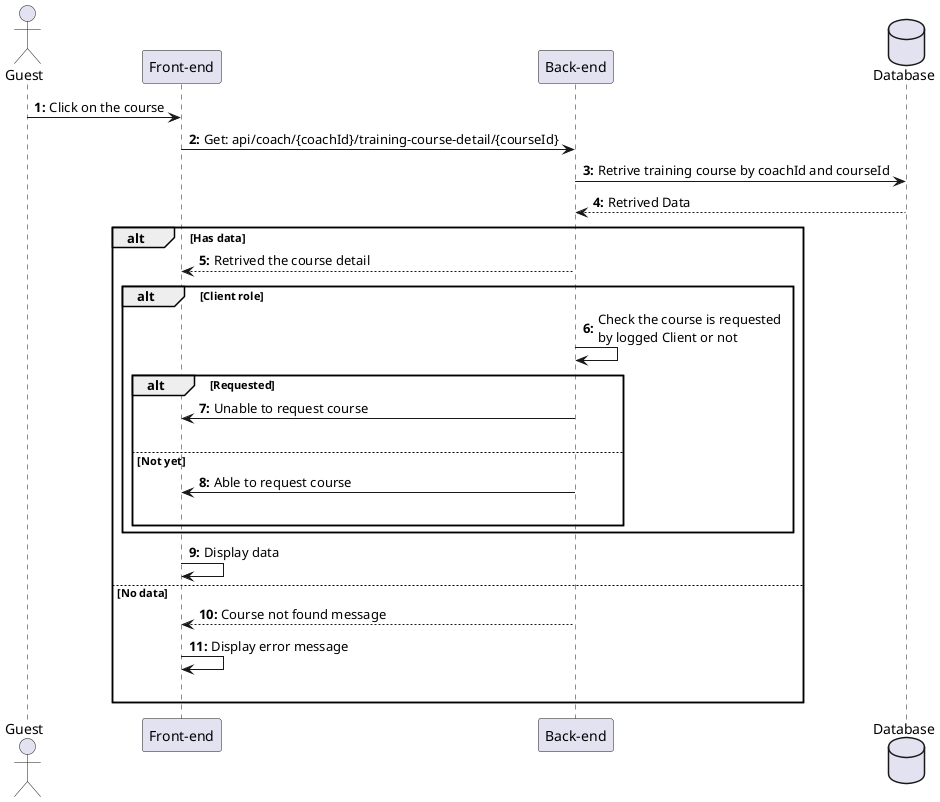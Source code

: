 @startuml ViewTraniningCourseDetail

actor Guest as user
participant "Front-end" as client
participant "Back-end" as server 
database "Database" as db

autonumber "<b>0:"

user -> client : Click on the course 
client -> server : Get: api/coach/{coachId}/training-course-detail/{courseId}
server -> db : Retrive training course by coachId and courseId
db --> server : Retrived Data

alt Has data
    server --> client : Retrived the course detail

    alt Client role
        server -> server : Check the course is requested\nby logged Client or not

        alt Requested
            server -> client : Unable to request course
            |||
        else Not yet
            server -> client : Able to request course
            |||
        end
    end

    client -> client : Display data

else No data
    server --> client : Course not found message
    client -> client : Display error message 
    |||
end 
@enduml